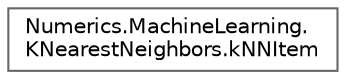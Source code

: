 digraph "Graphical Class Hierarchy"
{
 // LATEX_PDF_SIZE
  bgcolor="transparent";
  edge [fontname=Helvetica,fontsize=10,labelfontname=Helvetica,labelfontsize=10];
  node [fontname=Helvetica,fontsize=10,shape=box,height=0.2,width=0.4];
  rankdir="LR";
  Node0 [id="Node000000",label="Numerics.MachineLearning.\lKNearestNeighbors.kNNItem",height=0.2,width=0.4,color="grey40", fillcolor="white", style="filled",URL="$struct_numerics_1_1_machine_learning_1_1_k_nearest_neighbors_1_1k_n_n_item.html",tooltip="A structure for storing a k-NN item."];
}
